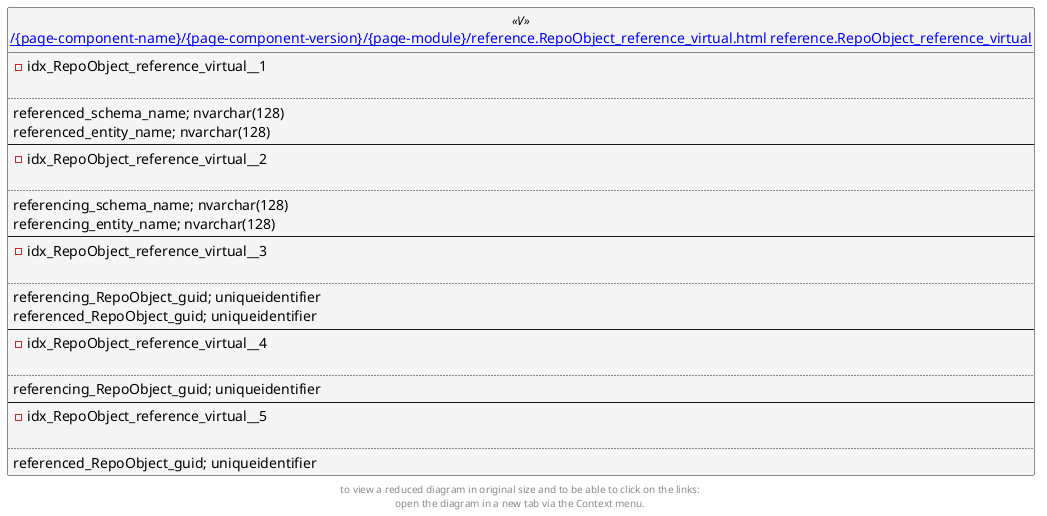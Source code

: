 @startuml
left to right direction
'top to bottom direction
hide circle
'avoide "." issues:
set namespaceSeparator none


skinparam class {
  BackgroundColor White
  BackgroundColor<<FN>> Yellow
  BackgroundColor<<FS>> Yellow
  BackgroundColor<<FT>> LightGray
  BackgroundColor<<IF>> Yellow
  BackgroundColor<<IS>> Yellow
  BackgroundColor<<P>> Aqua
  BackgroundColor<<PC>> Aqua
  BackgroundColor<<SN>> Yellow
  BackgroundColor<<SO>> SlateBlue
  BackgroundColor<<TF>> LightGray
  BackgroundColor<<TR>> Tomato
  BackgroundColor<<U>> White
  BackgroundColor<<V>> WhiteSmoke
  BackgroundColor<<X>> Aqua
}


entity "[[{site-url}/{page-component-name}/{page-component-version}/{page-module}/reference.RepoObject_reference_virtual.html reference.RepoObject_reference_virtual]]" as reference.RepoObject_reference_virtual << V >> {
- idx_RepoObject_reference_virtual__1

..
referenced_schema_name; nvarchar(128)
referenced_entity_name; nvarchar(128)
--
- idx_RepoObject_reference_virtual__2

..
referencing_schema_name; nvarchar(128)
referencing_entity_name; nvarchar(128)
--
- idx_RepoObject_reference_virtual__3

..
referencing_RepoObject_guid; uniqueidentifier
referenced_RepoObject_guid; uniqueidentifier
--
- idx_RepoObject_reference_virtual__4

..
referencing_RepoObject_guid; uniqueidentifier
--
- idx_RepoObject_reference_virtual__5

..
referenced_RepoObject_guid; uniqueidentifier
}


footer
to view a reduced diagram in original size and to be able to click on the links:
open the diagram in a new tab via the Context menu.
end footer

@enduml

